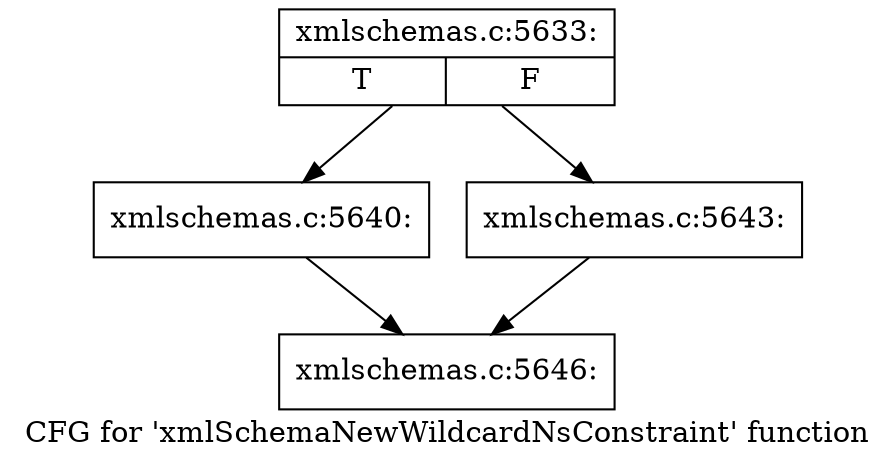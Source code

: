 digraph "CFG for 'xmlSchemaNewWildcardNsConstraint' function" {
	label="CFG for 'xmlSchemaNewWildcardNsConstraint' function";

	Node0x55d02615d3e0 [shape=record,label="{xmlschemas.c:5633:|{<s0>T|<s1>F}}"];
	Node0x55d02615d3e0 -> Node0x55d026170540;
	Node0x55d02615d3e0 -> Node0x55d026170590;
	Node0x55d026170540 [shape=record,label="{xmlschemas.c:5640:}"];
	Node0x55d026170540 -> Node0x55d02615d2d0;
	Node0x55d026170590 [shape=record,label="{xmlschemas.c:5643:}"];
	Node0x55d026170590 -> Node0x55d02615d2d0;
	Node0x55d02615d2d0 [shape=record,label="{xmlschemas.c:5646:}"];
}
